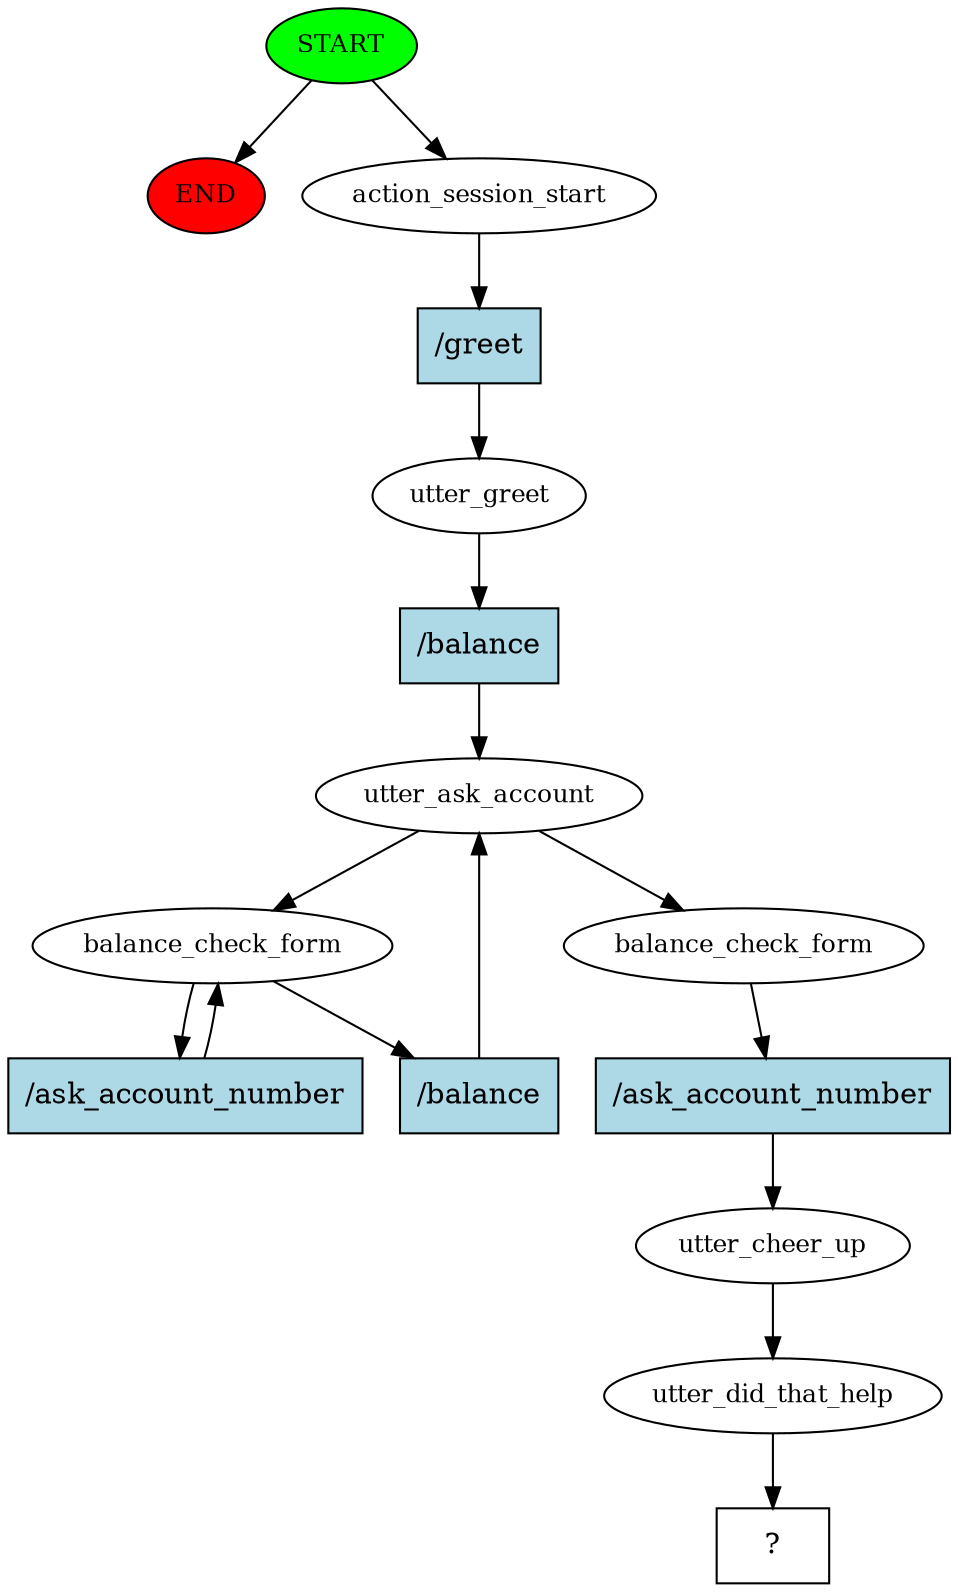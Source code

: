 digraph  {
0 [class="start active", fillcolor=green, fontsize=12, label=START, style=filled];
"-1" [class=end, fillcolor=red, fontsize=12, label=END, style=filled];
1 [class=active, fontsize=12, label=action_session_start];
2 [class=active, fontsize=12, label=utter_greet];
3 [class=active, fontsize=12, label=utter_ask_account];
4 [class=active, fontsize=12, label=balance_check_form];
7 [class=active, fontsize=12, label=balance_check_form];
8 [class=active, fontsize=12, label=utter_cheer_up];
9 [class=active, fontsize=12, label=utter_did_that_help];
10 [class="intent dashed active", label="  ?  ", shape=rect];
11 [class="intent active", fillcolor=lightblue, label="/greet", shape=rect, style=filled];
12 [class="intent active", fillcolor=lightblue, label="/balance", shape=rect, style=filled];
13 [class="intent active", fillcolor=lightblue, label="/balance", shape=rect, style=filled];
14 [class="intent active", fillcolor=lightblue, label="/ask_account_number", shape=rect, style=filled];
15 [class="intent active", fillcolor=lightblue, label="/ask_account_number", shape=rect, style=filled];
0 -> "-1"  [class="", key=NONE, label=""];
0 -> 1  [class=active, key=NONE, label=""];
1 -> 11  [class=active, key=0];
2 -> 12  [class=active, key=0];
3 -> 4  [class=active, key=NONE, label=""];
3 -> 7  [class=active, key=NONE, label=""];
4 -> 13  [class=active, key=0];
4 -> 14  [class=active, key=0];
7 -> 15  [class=active, key=0];
8 -> 9  [class=active, key=NONE, label=""];
9 -> 10  [class=active, key=NONE, label=""];
11 -> 2  [class=active, key=0];
12 -> 3  [class=active, key=0];
13 -> 3  [class=active, key=0];
14 -> 4  [class=active, key=0];
15 -> 8  [class=active, key=0];
}
